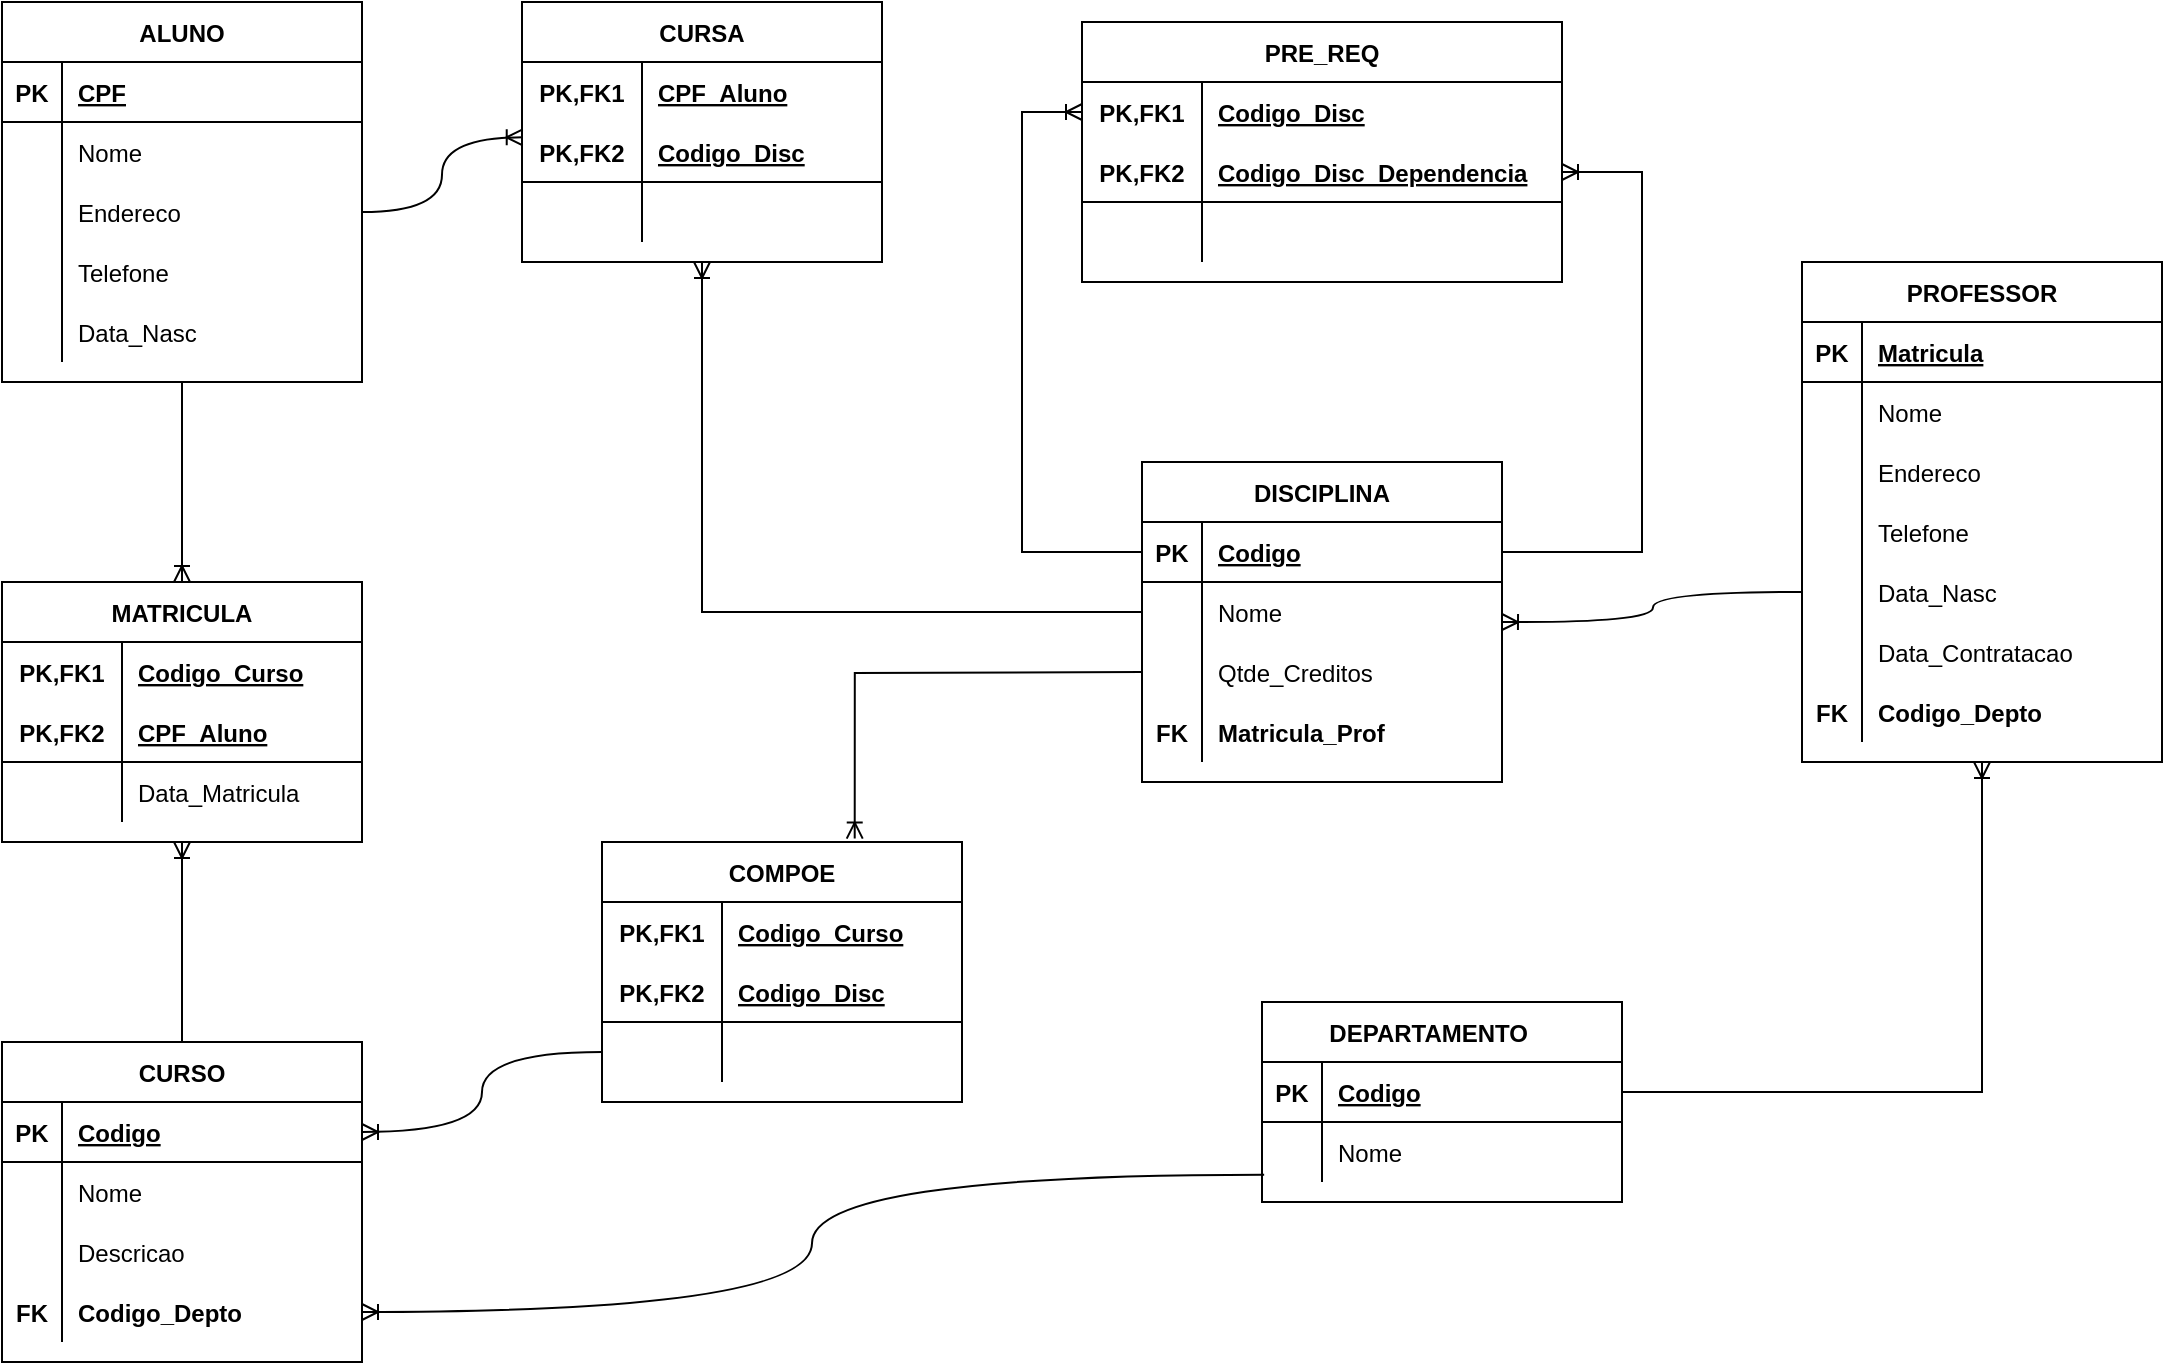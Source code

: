 <mxfile version="17.2.4" type="device"><diagram id="4WRqzfel92-BJv6GODna" name="Page-1"><mxGraphModel dx="1379" dy="685" grid="1" gridSize="10" guides="1" tooltips="1" connect="1" arrows="1" fold="1" page="1" pageScale="1" pageWidth="827" pageHeight="1169" math="0" shadow="0"><root><mxCell id="0"/><mxCell id="1" parent="0"/><mxCell id="--RbnIK6jkXJcHh8314y-1" value="ALUNO" style="shape=table;startSize=30;container=1;collapsible=1;childLayout=tableLayout;fixedRows=1;rowLines=0;fontStyle=1;align=center;resizeLast=1;" parent="1" vertex="1"><mxGeometry x="50" y="130" width="180" height="190" as="geometry"/></mxCell><mxCell id="--RbnIK6jkXJcHh8314y-2" value="" style="shape=tableRow;horizontal=0;startSize=0;swimlaneHead=0;swimlaneBody=0;fillColor=none;collapsible=0;dropTarget=0;points=[[0,0.5],[1,0.5]];portConstraint=eastwest;top=0;left=0;right=0;bottom=1;" parent="--RbnIK6jkXJcHh8314y-1" vertex="1"><mxGeometry y="30" width="180" height="30" as="geometry"/></mxCell><mxCell id="--RbnIK6jkXJcHh8314y-3" value="PK" style="shape=partialRectangle;connectable=0;fillColor=none;top=0;left=0;bottom=0;right=0;fontStyle=1;overflow=hidden;" parent="--RbnIK6jkXJcHh8314y-2" vertex="1"><mxGeometry width="30" height="30" as="geometry"><mxRectangle width="30" height="30" as="alternateBounds"/></mxGeometry></mxCell><mxCell id="--RbnIK6jkXJcHh8314y-4" value="CPF" style="shape=partialRectangle;connectable=0;fillColor=none;top=0;left=0;bottom=0;right=0;align=left;spacingLeft=6;fontStyle=5;overflow=hidden;" parent="--RbnIK6jkXJcHh8314y-2" vertex="1"><mxGeometry x="30" width="150" height="30" as="geometry"><mxRectangle width="150" height="30" as="alternateBounds"/></mxGeometry></mxCell><mxCell id="--RbnIK6jkXJcHh8314y-5" value="" style="shape=tableRow;horizontal=0;startSize=0;swimlaneHead=0;swimlaneBody=0;fillColor=none;collapsible=0;dropTarget=0;points=[[0,0.5],[1,0.5]];portConstraint=eastwest;top=0;left=0;right=0;bottom=0;" parent="--RbnIK6jkXJcHh8314y-1" vertex="1"><mxGeometry y="60" width="180" height="30" as="geometry"/></mxCell><mxCell id="--RbnIK6jkXJcHh8314y-6" value="" style="shape=partialRectangle;connectable=0;fillColor=none;top=0;left=0;bottom=0;right=0;editable=1;overflow=hidden;" parent="--RbnIK6jkXJcHh8314y-5" vertex="1"><mxGeometry width="30" height="30" as="geometry"><mxRectangle width="30" height="30" as="alternateBounds"/></mxGeometry></mxCell><mxCell id="--RbnIK6jkXJcHh8314y-7" value="Nome" style="shape=partialRectangle;connectable=0;fillColor=none;top=0;left=0;bottom=0;right=0;align=left;spacingLeft=6;overflow=hidden;" parent="--RbnIK6jkXJcHh8314y-5" vertex="1"><mxGeometry x="30" width="150" height="30" as="geometry"><mxRectangle width="150" height="30" as="alternateBounds"/></mxGeometry></mxCell><mxCell id="--RbnIK6jkXJcHh8314y-8" value="" style="shape=tableRow;horizontal=0;startSize=0;swimlaneHead=0;swimlaneBody=0;fillColor=none;collapsible=0;dropTarget=0;points=[[0,0.5],[1,0.5]];portConstraint=eastwest;top=0;left=0;right=0;bottom=0;" parent="--RbnIK6jkXJcHh8314y-1" vertex="1"><mxGeometry y="90" width="180" height="30" as="geometry"/></mxCell><mxCell id="--RbnIK6jkXJcHh8314y-9" value="" style="shape=partialRectangle;connectable=0;fillColor=none;top=0;left=0;bottom=0;right=0;editable=1;overflow=hidden;" parent="--RbnIK6jkXJcHh8314y-8" vertex="1"><mxGeometry width="30" height="30" as="geometry"><mxRectangle width="30" height="30" as="alternateBounds"/></mxGeometry></mxCell><mxCell id="--RbnIK6jkXJcHh8314y-10" value="Endereco" style="shape=partialRectangle;connectable=0;fillColor=none;top=0;left=0;bottom=0;right=0;align=left;spacingLeft=6;overflow=hidden;" parent="--RbnIK6jkXJcHh8314y-8" vertex="1"><mxGeometry x="30" width="150" height="30" as="geometry"><mxRectangle width="150" height="30" as="alternateBounds"/></mxGeometry></mxCell><mxCell id="--RbnIK6jkXJcHh8314y-11" value="" style="shape=tableRow;horizontal=0;startSize=0;swimlaneHead=0;swimlaneBody=0;fillColor=none;collapsible=0;dropTarget=0;points=[[0,0.5],[1,0.5]];portConstraint=eastwest;top=0;left=0;right=0;bottom=0;" parent="--RbnIK6jkXJcHh8314y-1" vertex="1"><mxGeometry y="120" width="180" height="30" as="geometry"/></mxCell><mxCell id="--RbnIK6jkXJcHh8314y-12" value="" style="shape=partialRectangle;connectable=0;fillColor=none;top=0;left=0;bottom=0;right=0;editable=1;overflow=hidden;" parent="--RbnIK6jkXJcHh8314y-11" vertex="1"><mxGeometry width="30" height="30" as="geometry"><mxRectangle width="30" height="30" as="alternateBounds"/></mxGeometry></mxCell><mxCell id="--RbnIK6jkXJcHh8314y-13" value="Telefone" style="shape=partialRectangle;connectable=0;fillColor=none;top=0;left=0;bottom=0;right=0;align=left;spacingLeft=6;overflow=hidden;" parent="--RbnIK6jkXJcHh8314y-11" vertex="1"><mxGeometry x="30" width="150" height="30" as="geometry"><mxRectangle width="150" height="30" as="alternateBounds"/></mxGeometry></mxCell><mxCell id="--RbnIK6jkXJcHh8314y-14" value="" style="shape=tableRow;horizontal=0;startSize=0;swimlaneHead=0;swimlaneBody=0;fillColor=none;collapsible=0;dropTarget=0;points=[[0,0.5],[1,0.5]];portConstraint=eastwest;top=0;left=0;right=0;bottom=0;" parent="--RbnIK6jkXJcHh8314y-1" vertex="1"><mxGeometry y="150" width="180" height="30" as="geometry"/></mxCell><mxCell id="--RbnIK6jkXJcHh8314y-15" value="" style="shape=partialRectangle;connectable=0;fillColor=none;top=0;left=0;bottom=0;right=0;editable=1;overflow=hidden;" parent="--RbnIK6jkXJcHh8314y-14" vertex="1"><mxGeometry width="30" height="30" as="geometry"><mxRectangle width="30" height="30" as="alternateBounds"/></mxGeometry></mxCell><mxCell id="--RbnIK6jkXJcHh8314y-16" value="Data_Nasc" style="shape=partialRectangle;connectable=0;fillColor=none;top=0;left=0;bottom=0;right=0;align=left;spacingLeft=6;overflow=hidden;" parent="--RbnIK6jkXJcHh8314y-14" vertex="1"><mxGeometry x="30" width="150" height="30" as="geometry"><mxRectangle width="150" height="30" as="alternateBounds"/></mxGeometry></mxCell><mxCell id="--RbnIK6jkXJcHh8314y-17" value="CURSO" style="shape=table;startSize=30;container=1;collapsible=1;childLayout=tableLayout;fixedRows=1;rowLines=0;fontStyle=1;align=center;resizeLast=1;" parent="1" vertex="1"><mxGeometry x="50" y="650" width="180" height="160" as="geometry"/></mxCell><mxCell id="--RbnIK6jkXJcHh8314y-18" value="" style="shape=tableRow;horizontal=0;startSize=0;swimlaneHead=0;swimlaneBody=0;fillColor=none;collapsible=0;dropTarget=0;points=[[0,0.5],[1,0.5]];portConstraint=eastwest;top=0;left=0;right=0;bottom=1;" parent="--RbnIK6jkXJcHh8314y-17" vertex="1"><mxGeometry y="30" width="180" height="30" as="geometry"/></mxCell><mxCell id="--RbnIK6jkXJcHh8314y-19" value="PK" style="shape=partialRectangle;connectable=0;fillColor=none;top=0;left=0;bottom=0;right=0;fontStyle=1;overflow=hidden;" parent="--RbnIK6jkXJcHh8314y-18" vertex="1"><mxGeometry width="30" height="30" as="geometry"><mxRectangle width="30" height="30" as="alternateBounds"/></mxGeometry></mxCell><mxCell id="--RbnIK6jkXJcHh8314y-20" value="Codigo" style="shape=partialRectangle;connectable=0;fillColor=none;top=0;left=0;bottom=0;right=0;align=left;spacingLeft=6;fontStyle=5;overflow=hidden;" parent="--RbnIK6jkXJcHh8314y-18" vertex="1"><mxGeometry x="30" width="150" height="30" as="geometry"><mxRectangle width="150" height="30" as="alternateBounds"/></mxGeometry></mxCell><mxCell id="--RbnIK6jkXJcHh8314y-21" value="" style="shape=tableRow;horizontal=0;startSize=0;swimlaneHead=0;swimlaneBody=0;fillColor=none;collapsible=0;dropTarget=0;points=[[0,0.5],[1,0.5]];portConstraint=eastwest;top=0;left=0;right=0;bottom=0;" parent="--RbnIK6jkXJcHh8314y-17" vertex="1"><mxGeometry y="60" width="180" height="30" as="geometry"/></mxCell><mxCell id="--RbnIK6jkXJcHh8314y-22" value="" style="shape=partialRectangle;connectable=0;fillColor=none;top=0;left=0;bottom=0;right=0;editable=1;overflow=hidden;" parent="--RbnIK6jkXJcHh8314y-21" vertex="1"><mxGeometry width="30" height="30" as="geometry"><mxRectangle width="30" height="30" as="alternateBounds"/></mxGeometry></mxCell><mxCell id="--RbnIK6jkXJcHh8314y-23" value="Nome" style="shape=partialRectangle;connectable=0;fillColor=none;top=0;left=0;bottom=0;right=0;align=left;spacingLeft=6;overflow=hidden;" parent="--RbnIK6jkXJcHh8314y-21" vertex="1"><mxGeometry x="30" width="150" height="30" as="geometry"><mxRectangle width="150" height="30" as="alternateBounds"/></mxGeometry></mxCell><mxCell id="--RbnIK6jkXJcHh8314y-24" value="" style="shape=tableRow;horizontal=0;startSize=0;swimlaneHead=0;swimlaneBody=0;fillColor=none;collapsible=0;dropTarget=0;points=[[0,0.5],[1,0.5]];portConstraint=eastwest;top=0;left=0;right=0;bottom=0;" parent="--RbnIK6jkXJcHh8314y-17" vertex="1"><mxGeometry y="90" width="180" height="30" as="geometry"/></mxCell><mxCell id="--RbnIK6jkXJcHh8314y-25" value="" style="shape=partialRectangle;connectable=0;fillColor=none;top=0;left=0;bottom=0;right=0;editable=1;overflow=hidden;" parent="--RbnIK6jkXJcHh8314y-24" vertex="1"><mxGeometry width="30" height="30" as="geometry"><mxRectangle width="30" height="30" as="alternateBounds"/></mxGeometry></mxCell><mxCell id="--RbnIK6jkXJcHh8314y-26" value="Descricao" style="shape=partialRectangle;connectable=0;fillColor=none;top=0;left=0;bottom=0;right=0;align=left;spacingLeft=6;overflow=hidden;" parent="--RbnIK6jkXJcHh8314y-24" vertex="1"><mxGeometry x="30" width="150" height="30" as="geometry"><mxRectangle width="150" height="30" as="alternateBounds"/></mxGeometry></mxCell><mxCell id="--RbnIK6jkXJcHh8314y-27" value="" style="shape=tableRow;horizontal=0;startSize=0;swimlaneHead=0;swimlaneBody=0;fillColor=none;collapsible=0;dropTarget=0;points=[[0,0.5],[1,0.5]];portConstraint=eastwest;top=0;left=0;right=0;bottom=0;fontStyle=1" parent="--RbnIK6jkXJcHh8314y-17" vertex="1"><mxGeometry y="120" width="180" height="30" as="geometry"/></mxCell><mxCell id="--RbnIK6jkXJcHh8314y-28" value="FK" style="shape=partialRectangle;connectable=0;fillColor=none;top=0;left=0;bottom=0;right=0;editable=1;overflow=hidden;fontStyle=1" parent="--RbnIK6jkXJcHh8314y-27" vertex="1"><mxGeometry width="30" height="30" as="geometry"><mxRectangle width="30" height="30" as="alternateBounds"/></mxGeometry></mxCell><mxCell id="--RbnIK6jkXJcHh8314y-29" value="Codigo_Depto" style="shape=partialRectangle;connectable=0;fillColor=none;top=0;left=0;bottom=0;right=0;align=left;spacingLeft=6;overflow=hidden;fontStyle=1" parent="--RbnIK6jkXJcHh8314y-27" vertex="1"><mxGeometry x="30" width="150" height="30" as="geometry"><mxRectangle width="150" height="30" as="alternateBounds"/></mxGeometry></mxCell><mxCell id="--RbnIK6jkXJcHh8314y-33" value="MATRICULA" style="shape=table;startSize=30;container=1;collapsible=1;childLayout=tableLayout;fixedRows=1;rowLines=0;fontStyle=1;align=center;resizeLast=1;" parent="1" vertex="1"><mxGeometry x="50" y="420" width="180" height="130" as="geometry"/></mxCell><mxCell id="--RbnIK6jkXJcHh8314y-34" value="" style="shape=tableRow;horizontal=0;startSize=0;swimlaneHead=0;swimlaneBody=0;fillColor=none;collapsible=0;dropTarget=0;points=[[0,0.5],[1,0.5]];portConstraint=eastwest;top=0;left=0;right=0;bottom=0;" parent="--RbnIK6jkXJcHh8314y-33" vertex="1"><mxGeometry y="30" width="180" height="30" as="geometry"/></mxCell><mxCell id="--RbnIK6jkXJcHh8314y-35" value="PK,FK1" style="shape=partialRectangle;connectable=0;fillColor=none;top=0;left=0;bottom=0;right=0;fontStyle=1;overflow=hidden;" parent="--RbnIK6jkXJcHh8314y-34" vertex="1"><mxGeometry width="60" height="30" as="geometry"><mxRectangle width="60" height="30" as="alternateBounds"/></mxGeometry></mxCell><mxCell id="--RbnIK6jkXJcHh8314y-36" value="Codigo_Curso" style="shape=partialRectangle;connectable=0;fillColor=none;top=0;left=0;bottom=0;right=0;align=left;spacingLeft=6;fontStyle=5;overflow=hidden;" parent="--RbnIK6jkXJcHh8314y-34" vertex="1"><mxGeometry x="60" width="120" height="30" as="geometry"><mxRectangle width="120" height="30" as="alternateBounds"/></mxGeometry></mxCell><mxCell id="--RbnIK6jkXJcHh8314y-37" value="" style="shape=tableRow;horizontal=0;startSize=0;swimlaneHead=0;swimlaneBody=0;fillColor=none;collapsible=0;dropTarget=0;points=[[0,0.5],[1,0.5]];portConstraint=eastwest;top=0;left=0;right=0;bottom=1;" parent="--RbnIK6jkXJcHh8314y-33" vertex="1"><mxGeometry y="60" width="180" height="30" as="geometry"/></mxCell><mxCell id="--RbnIK6jkXJcHh8314y-38" value="PK,FK2" style="shape=partialRectangle;connectable=0;fillColor=none;top=0;left=0;bottom=0;right=0;fontStyle=1;overflow=hidden;" parent="--RbnIK6jkXJcHh8314y-37" vertex="1"><mxGeometry width="60" height="30" as="geometry"><mxRectangle width="60" height="30" as="alternateBounds"/></mxGeometry></mxCell><mxCell id="--RbnIK6jkXJcHh8314y-39" value="CPF_Aluno" style="shape=partialRectangle;connectable=0;fillColor=none;top=0;left=0;bottom=0;right=0;align=left;spacingLeft=6;fontStyle=5;overflow=hidden;" parent="--RbnIK6jkXJcHh8314y-37" vertex="1"><mxGeometry x="60" width="120" height="30" as="geometry"><mxRectangle width="120" height="30" as="alternateBounds"/></mxGeometry></mxCell><mxCell id="--RbnIK6jkXJcHh8314y-40" value="" style="shape=tableRow;horizontal=0;startSize=0;swimlaneHead=0;swimlaneBody=0;fillColor=none;collapsible=0;dropTarget=0;points=[[0,0.5],[1,0.5]];portConstraint=eastwest;top=0;left=0;right=0;bottom=0;" parent="--RbnIK6jkXJcHh8314y-33" vertex="1"><mxGeometry y="90" width="180" height="30" as="geometry"/></mxCell><mxCell id="--RbnIK6jkXJcHh8314y-41" value="" style="shape=partialRectangle;connectable=0;fillColor=none;top=0;left=0;bottom=0;right=0;editable=1;overflow=hidden;" parent="--RbnIK6jkXJcHh8314y-40" vertex="1"><mxGeometry width="60" height="30" as="geometry"><mxRectangle width="60" height="30" as="alternateBounds"/></mxGeometry></mxCell><mxCell id="--RbnIK6jkXJcHh8314y-42" value="Data_Matricula" style="shape=partialRectangle;connectable=0;fillColor=none;top=0;left=0;bottom=0;right=0;align=left;spacingLeft=6;overflow=hidden;" parent="--RbnIK6jkXJcHh8314y-40" vertex="1"><mxGeometry x="60" width="120" height="30" as="geometry"><mxRectangle width="120" height="30" as="alternateBounds"/></mxGeometry></mxCell><mxCell id="--RbnIK6jkXJcHh8314y-46" value="DISCIPLINA" style="shape=table;startSize=30;container=1;collapsible=1;childLayout=tableLayout;fixedRows=1;rowLines=0;fontStyle=1;align=center;resizeLast=1;" parent="1" vertex="1"><mxGeometry x="620" y="360" width="180" height="160" as="geometry"/></mxCell><mxCell id="--RbnIK6jkXJcHh8314y-47" value="" style="shape=tableRow;horizontal=0;startSize=0;swimlaneHead=0;swimlaneBody=0;fillColor=none;collapsible=0;dropTarget=0;points=[[0,0.5],[1,0.5]];portConstraint=eastwest;top=0;left=0;right=0;bottom=1;" parent="--RbnIK6jkXJcHh8314y-46" vertex="1"><mxGeometry y="30" width="180" height="30" as="geometry"/></mxCell><mxCell id="--RbnIK6jkXJcHh8314y-48" value="PK" style="shape=partialRectangle;connectable=0;fillColor=none;top=0;left=0;bottom=0;right=0;fontStyle=1;overflow=hidden;" parent="--RbnIK6jkXJcHh8314y-47" vertex="1"><mxGeometry width="30" height="30" as="geometry"><mxRectangle width="30" height="30" as="alternateBounds"/></mxGeometry></mxCell><mxCell id="--RbnIK6jkXJcHh8314y-49" value="Codigo" style="shape=partialRectangle;connectable=0;fillColor=none;top=0;left=0;bottom=0;right=0;align=left;spacingLeft=6;fontStyle=5;overflow=hidden;" parent="--RbnIK6jkXJcHh8314y-47" vertex="1"><mxGeometry x="30" width="150" height="30" as="geometry"><mxRectangle width="150" height="30" as="alternateBounds"/></mxGeometry></mxCell><mxCell id="--RbnIK6jkXJcHh8314y-50" value="" style="shape=tableRow;horizontal=0;startSize=0;swimlaneHead=0;swimlaneBody=0;fillColor=none;collapsible=0;dropTarget=0;points=[[0,0.5],[1,0.5]];portConstraint=eastwest;top=0;left=0;right=0;bottom=0;" parent="--RbnIK6jkXJcHh8314y-46" vertex="1"><mxGeometry y="60" width="180" height="30" as="geometry"/></mxCell><mxCell id="--RbnIK6jkXJcHh8314y-51" value="" style="shape=partialRectangle;connectable=0;fillColor=none;top=0;left=0;bottom=0;right=0;editable=1;overflow=hidden;" parent="--RbnIK6jkXJcHh8314y-50" vertex="1"><mxGeometry width="30" height="30" as="geometry"><mxRectangle width="30" height="30" as="alternateBounds"/></mxGeometry></mxCell><mxCell id="--RbnIK6jkXJcHh8314y-52" value="Nome" style="shape=partialRectangle;connectable=0;fillColor=none;top=0;left=0;bottom=0;right=0;align=left;spacingLeft=6;overflow=hidden;" parent="--RbnIK6jkXJcHh8314y-50" vertex="1"><mxGeometry x="30" width="150" height="30" as="geometry"><mxRectangle width="150" height="30" as="alternateBounds"/></mxGeometry></mxCell><mxCell id="8b54ZPBpRwZORCP12ZmK-4" value="" style="shape=tableRow;horizontal=0;startSize=0;swimlaneHead=0;swimlaneBody=0;fillColor=none;collapsible=0;dropTarget=0;points=[[0,0.5],[1,0.5]];portConstraint=eastwest;top=0;left=0;right=0;bottom=0;" vertex="1" parent="--RbnIK6jkXJcHh8314y-46"><mxGeometry y="90" width="180" height="30" as="geometry"/></mxCell><mxCell id="8b54ZPBpRwZORCP12ZmK-5" value="" style="shape=partialRectangle;connectable=0;fillColor=none;top=0;left=0;bottom=0;right=0;editable=1;overflow=hidden;" vertex="1" parent="8b54ZPBpRwZORCP12ZmK-4"><mxGeometry width="30" height="30" as="geometry"><mxRectangle width="30" height="30" as="alternateBounds"/></mxGeometry></mxCell><mxCell id="8b54ZPBpRwZORCP12ZmK-6" value="Qtde_Creditos" style="shape=partialRectangle;connectable=0;fillColor=none;top=0;left=0;bottom=0;right=0;align=left;spacingLeft=6;overflow=hidden;" vertex="1" parent="8b54ZPBpRwZORCP12ZmK-4"><mxGeometry x="30" width="150" height="30" as="geometry"><mxRectangle width="150" height="30" as="alternateBounds"/></mxGeometry></mxCell><mxCell id="8b54ZPBpRwZORCP12ZmK-7" value="" style="shape=tableRow;horizontal=0;startSize=0;swimlaneHead=0;swimlaneBody=0;fillColor=none;collapsible=0;dropTarget=0;points=[[0,0.5],[1,0.5]];portConstraint=eastwest;top=0;left=0;right=0;bottom=0;" vertex="1" parent="--RbnIK6jkXJcHh8314y-46"><mxGeometry y="120" width="180" height="30" as="geometry"/></mxCell><mxCell id="8b54ZPBpRwZORCP12ZmK-8" value="FK" style="shape=partialRectangle;connectable=0;fillColor=none;top=0;left=0;bottom=0;right=0;editable=1;overflow=hidden;fontStyle=1" vertex="1" parent="8b54ZPBpRwZORCP12ZmK-7"><mxGeometry width="30" height="30" as="geometry"><mxRectangle width="30" height="30" as="alternateBounds"/></mxGeometry></mxCell><mxCell id="8b54ZPBpRwZORCP12ZmK-9" value="Matricula_Prof" style="shape=partialRectangle;connectable=0;fillColor=none;top=0;left=0;bottom=0;right=0;align=left;spacingLeft=6;overflow=hidden;fontStyle=1" vertex="1" parent="8b54ZPBpRwZORCP12ZmK-7"><mxGeometry x="30" width="150" height="30" as="geometry"><mxRectangle width="150" height="30" as="alternateBounds"/></mxGeometry></mxCell><mxCell id="--RbnIK6jkXJcHh8314y-59" value="CURSA" style="shape=table;startSize=30;container=1;collapsible=1;childLayout=tableLayout;fixedRows=1;rowLines=0;fontStyle=1;align=center;resizeLast=1;" parent="1" vertex="1"><mxGeometry x="310" y="130" width="180" height="130" as="geometry"/></mxCell><mxCell id="--RbnIK6jkXJcHh8314y-60" value="" style="shape=tableRow;horizontal=0;startSize=0;swimlaneHead=0;swimlaneBody=0;fillColor=none;collapsible=0;dropTarget=0;points=[[0,0.5],[1,0.5]];portConstraint=eastwest;top=0;left=0;right=0;bottom=0;" parent="--RbnIK6jkXJcHh8314y-59" vertex="1"><mxGeometry y="30" width="180" height="30" as="geometry"/></mxCell><mxCell id="--RbnIK6jkXJcHh8314y-61" value="PK,FK1" style="shape=partialRectangle;connectable=0;fillColor=none;top=0;left=0;bottom=0;right=0;fontStyle=1;overflow=hidden;" parent="--RbnIK6jkXJcHh8314y-60" vertex="1"><mxGeometry width="60" height="30" as="geometry"><mxRectangle width="60" height="30" as="alternateBounds"/></mxGeometry></mxCell><mxCell id="--RbnIK6jkXJcHh8314y-62" value="CPF_Aluno" style="shape=partialRectangle;connectable=0;fillColor=none;top=0;left=0;bottom=0;right=0;align=left;spacingLeft=6;fontStyle=5;overflow=hidden;" parent="--RbnIK6jkXJcHh8314y-60" vertex="1"><mxGeometry x="60" width="120" height="30" as="geometry"><mxRectangle width="120" height="30" as="alternateBounds"/></mxGeometry></mxCell><mxCell id="--RbnIK6jkXJcHh8314y-63" value="" style="shape=tableRow;horizontal=0;startSize=0;swimlaneHead=0;swimlaneBody=0;fillColor=none;collapsible=0;dropTarget=0;points=[[0,0.5],[1,0.5]];portConstraint=eastwest;top=0;left=0;right=0;bottom=1;" parent="--RbnIK6jkXJcHh8314y-59" vertex="1"><mxGeometry y="60" width="180" height="30" as="geometry"/></mxCell><mxCell id="--RbnIK6jkXJcHh8314y-64" value="PK,FK2" style="shape=partialRectangle;connectable=0;fillColor=none;top=0;left=0;bottom=0;right=0;fontStyle=1;overflow=hidden;" parent="--RbnIK6jkXJcHh8314y-63" vertex="1"><mxGeometry width="60" height="30" as="geometry"><mxRectangle width="60" height="30" as="alternateBounds"/></mxGeometry></mxCell><mxCell id="--RbnIK6jkXJcHh8314y-65" value="Codigo_Disc" style="shape=partialRectangle;connectable=0;fillColor=none;top=0;left=0;bottom=0;right=0;align=left;spacingLeft=6;fontStyle=5;overflow=hidden;" parent="--RbnIK6jkXJcHh8314y-63" vertex="1"><mxGeometry x="60" width="120" height="30" as="geometry"><mxRectangle width="120" height="30" as="alternateBounds"/></mxGeometry></mxCell><mxCell id="--RbnIK6jkXJcHh8314y-66" value="" style="shape=tableRow;horizontal=0;startSize=0;swimlaneHead=0;swimlaneBody=0;fillColor=none;collapsible=0;dropTarget=0;points=[[0,0.5],[1,0.5]];portConstraint=eastwest;top=0;left=0;right=0;bottom=0;" parent="--RbnIK6jkXJcHh8314y-59" vertex="1"><mxGeometry y="90" width="180" height="30" as="geometry"/></mxCell><mxCell id="--RbnIK6jkXJcHh8314y-67" value="" style="shape=partialRectangle;connectable=0;fillColor=none;top=0;left=0;bottom=0;right=0;editable=1;overflow=hidden;" parent="--RbnIK6jkXJcHh8314y-66" vertex="1"><mxGeometry width="60" height="30" as="geometry"><mxRectangle width="60" height="30" as="alternateBounds"/></mxGeometry></mxCell><mxCell id="--RbnIK6jkXJcHh8314y-68" value="" style="shape=partialRectangle;connectable=0;fillColor=none;top=0;left=0;bottom=0;right=0;align=left;spacingLeft=6;overflow=hidden;" parent="--RbnIK6jkXJcHh8314y-66" vertex="1"><mxGeometry x="60" width="120" height="30" as="geometry"><mxRectangle width="120" height="30" as="alternateBounds"/></mxGeometry></mxCell><mxCell id="--RbnIK6jkXJcHh8314y-69" value="COMPOE" style="shape=table;startSize=30;container=1;collapsible=1;childLayout=tableLayout;fixedRows=1;rowLines=0;fontStyle=1;align=center;resizeLast=1;" parent="1" vertex="1"><mxGeometry x="350" y="550" width="180" height="130" as="geometry"/></mxCell><mxCell id="--RbnIK6jkXJcHh8314y-70" value="" style="shape=tableRow;horizontal=0;startSize=0;swimlaneHead=0;swimlaneBody=0;fillColor=none;collapsible=0;dropTarget=0;points=[[0,0.5],[1,0.5]];portConstraint=eastwest;top=0;left=0;right=0;bottom=0;" parent="--RbnIK6jkXJcHh8314y-69" vertex="1"><mxGeometry y="30" width="180" height="30" as="geometry"/></mxCell><mxCell id="--RbnIK6jkXJcHh8314y-71" value="PK,FK1" style="shape=partialRectangle;connectable=0;fillColor=none;top=0;left=0;bottom=0;right=0;fontStyle=1;overflow=hidden;" parent="--RbnIK6jkXJcHh8314y-70" vertex="1"><mxGeometry width="60" height="30" as="geometry"><mxRectangle width="60" height="30" as="alternateBounds"/></mxGeometry></mxCell><mxCell id="--RbnIK6jkXJcHh8314y-72" value="Codigo_Curso" style="shape=partialRectangle;connectable=0;fillColor=none;top=0;left=0;bottom=0;right=0;align=left;spacingLeft=6;fontStyle=5;overflow=hidden;" parent="--RbnIK6jkXJcHh8314y-70" vertex="1"><mxGeometry x="60" width="120" height="30" as="geometry"><mxRectangle width="120" height="30" as="alternateBounds"/></mxGeometry></mxCell><mxCell id="--RbnIK6jkXJcHh8314y-73" value="" style="shape=tableRow;horizontal=0;startSize=0;swimlaneHead=0;swimlaneBody=0;fillColor=none;collapsible=0;dropTarget=0;points=[[0,0.5],[1,0.5]];portConstraint=eastwest;top=0;left=0;right=0;bottom=1;" parent="--RbnIK6jkXJcHh8314y-69" vertex="1"><mxGeometry y="60" width="180" height="30" as="geometry"/></mxCell><mxCell id="--RbnIK6jkXJcHh8314y-74" value="PK,FK2" style="shape=partialRectangle;connectable=0;fillColor=none;top=0;left=0;bottom=0;right=0;fontStyle=1;overflow=hidden;" parent="--RbnIK6jkXJcHh8314y-73" vertex="1"><mxGeometry width="60" height="30" as="geometry"><mxRectangle width="60" height="30" as="alternateBounds"/></mxGeometry></mxCell><mxCell id="--RbnIK6jkXJcHh8314y-75" value="Codigo_Disc" style="shape=partialRectangle;connectable=0;fillColor=none;top=0;left=0;bottom=0;right=0;align=left;spacingLeft=6;fontStyle=5;overflow=hidden;" parent="--RbnIK6jkXJcHh8314y-73" vertex="1"><mxGeometry x="60" width="120" height="30" as="geometry"><mxRectangle width="120" height="30" as="alternateBounds"/></mxGeometry></mxCell><mxCell id="--RbnIK6jkXJcHh8314y-76" value="" style="shape=tableRow;horizontal=0;startSize=0;swimlaneHead=0;swimlaneBody=0;fillColor=none;collapsible=0;dropTarget=0;points=[[0,0.5],[1,0.5]];portConstraint=eastwest;top=0;left=0;right=0;bottom=0;" parent="--RbnIK6jkXJcHh8314y-69" vertex="1"><mxGeometry y="90" width="180" height="30" as="geometry"/></mxCell><mxCell id="--RbnIK6jkXJcHh8314y-77" value="" style="shape=partialRectangle;connectable=0;fillColor=none;top=0;left=0;bottom=0;right=0;editable=1;overflow=hidden;" parent="--RbnIK6jkXJcHh8314y-76" vertex="1"><mxGeometry width="60" height="30" as="geometry"><mxRectangle width="60" height="30" as="alternateBounds"/></mxGeometry></mxCell><mxCell id="--RbnIK6jkXJcHh8314y-78" value="" style="shape=partialRectangle;connectable=0;fillColor=none;top=0;left=0;bottom=0;right=0;align=left;spacingLeft=6;overflow=hidden;" parent="--RbnIK6jkXJcHh8314y-76" vertex="1"><mxGeometry x="60" width="120" height="30" as="geometry"><mxRectangle width="120" height="30" as="alternateBounds"/></mxGeometry></mxCell><mxCell id="--RbnIK6jkXJcHh8314y-79" value="PROFESSOR" style="shape=table;startSize=30;container=1;collapsible=1;childLayout=tableLayout;fixedRows=1;rowLines=0;fontStyle=1;align=center;resizeLast=1;" parent="1" vertex="1"><mxGeometry x="950" y="260" width="180" height="250" as="geometry"/></mxCell><mxCell id="--RbnIK6jkXJcHh8314y-80" value="" style="shape=tableRow;horizontal=0;startSize=0;swimlaneHead=0;swimlaneBody=0;fillColor=none;collapsible=0;dropTarget=0;points=[[0,0.5],[1,0.5]];portConstraint=eastwest;top=0;left=0;right=0;bottom=1;" parent="--RbnIK6jkXJcHh8314y-79" vertex="1"><mxGeometry y="30" width="180" height="30" as="geometry"/></mxCell><mxCell id="--RbnIK6jkXJcHh8314y-81" value="PK" style="shape=partialRectangle;connectable=0;fillColor=none;top=0;left=0;bottom=0;right=0;fontStyle=1;overflow=hidden;" parent="--RbnIK6jkXJcHh8314y-80" vertex="1"><mxGeometry width="30" height="30" as="geometry"><mxRectangle width="30" height="30" as="alternateBounds"/></mxGeometry></mxCell><mxCell id="--RbnIK6jkXJcHh8314y-82" value="Matricula" style="shape=partialRectangle;connectable=0;fillColor=none;top=0;left=0;bottom=0;right=0;align=left;spacingLeft=6;fontStyle=5;overflow=hidden;" parent="--RbnIK6jkXJcHh8314y-80" vertex="1"><mxGeometry x="30" width="150" height="30" as="geometry"><mxRectangle width="150" height="30" as="alternateBounds"/></mxGeometry></mxCell><mxCell id="--RbnIK6jkXJcHh8314y-83" value="" style="shape=tableRow;horizontal=0;startSize=0;swimlaneHead=0;swimlaneBody=0;fillColor=none;collapsible=0;dropTarget=0;points=[[0,0.5],[1,0.5]];portConstraint=eastwest;top=0;left=0;right=0;bottom=0;" parent="--RbnIK6jkXJcHh8314y-79" vertex="1"><mxGeometry y="60" width="180" height="30" as="geometry"/></mxCell><mxCell id="--RbnIK6jkXJcHh8314y-84" value="" style="shape=partialRectangle;connectable=0;fillColor=none;top=0;left=0;bottom=0;right=0;editable=1;overflow=hidden;" parent="--RbnIK6jkXJcHh8314y-83" vertex="1"><mxGeometry width="30" height="30" as="geometry"><mxRectangle width="30" height="30" as="alternateBounds"/></mxGeometry></mxCell><mxCell id="--RbnIK6jkXJcHh8314y-85" value="Nome" style="shape=partialRectangle;connectable=0;fillColor=none;top=0;left=0;bottom=0;right=0;align=left;spacingLeft=6;overflow=hidden;" parent="--RbnIK6jkXJcHh8314y-83" vertex="1"><mxGeometry x="30" width="150" height="30" as="geometry"><mxRectangle width="150" height="30" as="alternateBounds"/></mxGeometry></mxCell><mxCell id="--RbnIK6jkXJcHh8314y-86" value="" style="shape=tableRow;horizontal=0;startSize=0;swimlaneHead=0;swimlaneBody=0;fillColor=none;collapsible=0;dropTarget=0;points=[[0,0.5],[1,0.5]];portConstraint=eastwest;top=0;left=0;right=0;bottom=0;" parent="--RbnIK6jkXJcHh8314y-79" vertex="1"><mxGeometry y="90" width="180" height="30" as="geometry"/></mxCell><mxCell id="--RbnIK6jkXJcHh8314y-87" value="" style="shape=partialRectangle;connectable=0;fillColor=none;top=0;left=0;bottom=0;right=0;editable=1;overflow=hidden;" parent="--RbnIK6jkXJcHh8314y-86" vertex="1"><mxGeometry width="30" height="30" as="geometry"><mxRectangle width="30" height="30" as="alternateBounds"/></mxGeometry></mxCell><mxCell id="--RbnIK6jkXJcHh8314y-88" value="Endereco" style="shape=partialRectangle;connectable=0;fillColor=none;top=0;left=0;bottom=0;right=0;align=left;spacingLeft=6;overflow=hidden;" parent="--RbnIK6jkXJcHh8314y-86" vertex="1"><mxGeometry x="30" width="150" height="30" as="geometry"><mxRectangle width="150" height="30" as="alternateBounds"/></mxGeometry></mxCell><mxCell id="--RbnIK6jkXJcHh8314y-89" value="" style="shape=tableRow;horizontal=0;startSize=0;swimlaneHead=0;swimlaneBody=0;fillColor=none;collapsible=0;dropTarget=0;points=[[0,0.5],[1,0.5]];portConstraint=eastwest;top=0;left=0;right=0;bottom=0;" parent="--RbnIK6jkXJcHh8314y-79" vertex="1"><mxGeometry y="120" width="180" height="30" as="geometry"/></mxCell><mxCell id="--RbnIK6jkXJcHh8314y-90" value="" style="shape=partialRectangle;connectable=0;fillColor=none;top=0;left=0;bottom=0;right=0;editable=1;overflow=hidden;" parent="--RbnIK6jkXJcHh8314y-89" vertex="1"><mxGeometry width="30" height="30" as="geometry"><mxRectangle width="30" height="30" as="alternateBounds"/></mxGeometry></mxCell><mxCell id="--RbnIK6jkXJcHh8314y-91" value="Telefone" style="shape=partialRectangle;connectable=0;fillColor=none;top=0;left=0;bottom=0;right=0;align=left;spacingLeft=6;overflow=hidden;" parent="--RbnIK6jkXJcHh8314y-89" vertex="1"><mxGeometry x="30" width="150" height="30" as="geometry"><mxRectangle width="150" height="30" as="alternateBounds"/></mxGeometry></mxCell><mxCell id="--RbnIK6jkXJcHh8314y-92" value="" style="shape=tableRow;horizontal=0;startSize=0;swimlaneHead=0;swimlaneBody=0;fillColor=none;collapsible=0;dropTarget=0;points=[[0,0.5],[1,0.5]];portConstraint=eastwest;top=0;left=0;right=0;bottom=0;" parent="--RbnIK6jkXJcHh8314y-79" vertex="1"><mxGeometry y="150" width="180" height="30" as="geometry"/></mxCell><mxCell id="--RbnIK6jkXJcHh8314y-93" value="" style="shape=partialRectangle;connectable=0;fillColor=none;top=0;left=0;bottom=0;right=0;editable=1;overflow=hidden;" parent="--RbnIK6jkXJcHh8314y-92" vertex="1"><mxGeometry width="30" height="30" as="geometry"><mxRectangle width="30" height="30" as="alternateBounds"/></mxGeometry></mxCell><mxCell id="--RbnIK6jkXJcHh8314y-94" value="Data_Nasc" style="shape=partialRectangle;connectable=0;fillColor=none;top=0;left=0;bottom=0;right=0;align=left;spacingLeft=6;overflow=hidden;" parent="--RbnIK6jkXJcHh8314y-92" vertex="1"><mxGeometry x="30" width="150" height="30" as="geometry"><mxRectangle width="150" height="30" as="alternateBounds"/></mxGeometry></mxCell><mxCell id="--RbnIK6jkXJcHh8314y-98" value="" style="shape=tableRow;horizontal=0;startSize=0;swimlaneHead=0;swimlaneBody=0;fillColor=none;collapsible=0;dropTarget=0;points=[[0,0.5],[1,0.5]];portConstraint=eastwest;top=0;left=0;right=0;bottom=0;" parent="--RbnIK6jkXJcHh8314y-79" vertex="1"><mxGeometry y="180" width="180" height="30" as="geometry"/></mxCell><mxCell id="--RbnIK6jkXJcHh8314y-99" value="" style="shape=partialRectangle;connectable=0;fillColor=none;top=0;left=0;bottom=0;right=0;editable=1;overflow=hidden;" parent="--RbnIK6jkXJcHh8314y-98" vertex="1"><mxGeometry width="30" height="30" as="geometry"><mxRectangle width="30" height="30" as="alternateBounds"/></mxGeometry></mxCell><mxCell id="--RbnIK6jkXJcHh8314y-100" value="Data_Contratacao" style="shape=partialRectangle;connectable=0;fillColor=none;top=0;left=0;bottom=0;right=0;align=left;spacingLeft=6;overflow=hidden;" parent="--RbnIK6jkXJcHh8314y-98" vertex="1"><mxGeometry x="30" width="150" height="30" as="geometry"><mxRectangle width="150" height="30" as="alternateBounds"/></mxGeometry></mxCell><mxCell id="--RbnIK6jkXJcHh8314y-124" value="" style="shape=tableRow;horizontal=0;startSize=0;swimlaneHead=0;swimlaneBody=0;fillColor=none;collapsible=0;dropTarget=0;points=[[0,0.5],[1,0.5]];portConstraint=eastwest;top=0;left=0;right=0;bottom=0;" parent="--RbnIK6jkXJcHh8314y-79" vertex="1"><mxGeometry y="210" width="180" height="30" as="geometry"/></mxCell><mxCell id="--RbnIK6jkXJcHh8314y-125" value="FK" style="shape=partialRectangle;connectable=0;fillColor=none;top=0;left=0;bottom=0;right=0;editable=1;overflow=hidden;fontStyle=1" parent="--RbnIK6jkXJcHh8314y-124" vertex="1"><mxGeometry width="30" height="30" as="geometry"><mxRectangle width="30" height="30" as="alternateBounds"/></mxGeometry></mxCell><mxCell id="--RbnIK6jkXJcHh8314y-126" value="Codigo_Depto" style="shape=partialRectangle;connectable=0;fillColor=none;top=0;left=0;bottom=0;right=0;align=left;spacingLeft=6;overflow=hidden;fontStyle=1" parent="--RbnIK6jkXJcHh8314y-124" vertex="1"><mxGeometry x="30" width="150" height="30" as="geometry"><mxRectangle width="150" height="30" as="alternateBounds"/></mxGeometry></mxCell><mxCell id="--RbnIK6jkXJcHh8314y-101" value="DEPARTAMENTO    " style="shape=table;startSize=30;container=1;collapsible=1;childLayout=tableLayout;fixedRows=1;rowLines=0;fontStyle=1;align=center;resizeLast=1;" parent="1" vertex="1"><mxGeometry x="680" y="630" width="180" height="100" as="geometry"/></mxCell><mxCell id="--RbnIK6jkXJcHh8314y-102" value="" style="shape=tableRow;horizontal=0;startSize=0;swimlaneHead=0;swimlaneBody=0;fillColor=none;collapsible=0;dropTarget=0;points=[[0,0.5],[1,0.5]];portConstraint=eastwest;top=0;left=0;right=0;bottom=1;" parent="--RbnIK6jkXJcHh8314y-101" vertex="1"><mxGeometry y="30" width="180" height="30" as="geometry"/></mxCell><mxCell id="--RbnIK6jkXJcHh8314y-103" value="PK" style="shape=partialRectangle;connectable=0;fillColor=none;top=0;left=0;bottom=0;right=0;fontStyle=1;overflow=hidden;" parent="--RbnIK6jkXJcHh8314y-102" vertex="1"><mxGeometry width="30" height="30" as="geometry"><mxRectangle width="30" height="30" as="alternateBounds"/></mxGeometry></mxCell><mxCell id="--RbnIK6jkXJcHh8314y-104" value="Codigo" style="shape=partialRectangle;connectable=0;fillColor=none;top=0;left=0;bottom=0;right=0;align=left;spacingLeft=6;fontStyle=5;overflow=hidden;" parent="--RbnIK6jkXJcHh8314y-102" vertex="1"><mxGeometry x="30" width="150" height="30" as="geometry"><mxRectangle width="150" height="30" as="alternateBounds"/></mxGeometry></mxCell><mxCell id="--RbnIK6jkXJcHh8314y-105" value="" style="shape=tableRow;horizontal=0;startSize=0;swimlaneHead=0;swimlaneBody=0;fillColor=none;collapsible=0;dropTarget=0;points=[[0,0.5],[1,0.5]];portConstraint=eastwest;top=0;left=0;right=0;bottom=0;" parent="--RbnIK6jkXJcHh8314y-101" vertex="1"><mxGeometry y="60" width="180" height="30" as="geometry"/></mxCell><mxCell id="--RbnIK6jkXJcHh8314y-106" value="" style="shape=partialRectangle;connectable=0;fillColor=none;top=0;left=0;bottom=0;right=0;editable=1;overflow=hidden;" parent="--RbnIK6jkXJcHh8314y-105" vertex="1"><mxGeometry width="30" height="30" as="geometry"><mxRectangle width="30" height="30" as="alternateBounds"/></mxGeometry></mxCell><mxCell id="--RbnIK6jkXJcHh8314y-107" value="Nome" style="shape=partialRectangle;connectable=0;fillColor=none;top=0;left=0;bottom=0;right=0;align=left;spacingLeft=6;overflow=hidden;" parent="--RbnIK6jkXJcHh8314y-105" vertex="1"><mxGeometry x="30" width="150" height="30" as="geometry"><mxRectangle width="150" height="30" as="alternateBounds"/></mxGeometry></mxCell><mxCell id="--RbnIK6jkXJcHh8314y-114" value="PRE_REQ" style="shape=table;startSize=30;container=1;collapsible=1;childLayout=tableLayout;fixedRows=1;rowLines=0;fontStyle=1;align=center;resizeLast=1;" parent="1" vertex="1"><mxGeometry x="590" y="140" width="240" height="130" as="geometry"/></mxCell><mxCell id="--RbnIK6jkXJcHh8314y-115" value="" style="shape=tableRow;horizontal=0;startSize=0;swimlaneHead=0;swimlaneBody=0;fillColor=none;collapsible=0;dropTarget=0;points=[[0,0.5],[1,0.5]];portConstraint=eastwest;top=0;left=0;right=0;bottom=0;" parent="--RbnIK6jkXJcHh8314y-114" vertex="1"><mxGeometry y="30" width="240" height="30" as="geometry"/></mxCell><mxCell id="--RbnIK6jkXJcHh8314y-116" value="PK,FK1" style="shape=partialRectangle;connectable=0;fillColor=none;top=0;left=0;bottom=0;right=0;fontStyle=1;overflow=hidden;" parent="--RbnIK6jkXJcHh8314y-115" vertex="1"><mxGeometry width="60" height="30" as="geometry"><mxRectangle width="60" height="30" as="alternateBounds"/></mxGeometry></mxCell><mxCell id="--RbnIK6jkXJcHh8314y-117" value="Codigo_Disc" style="shape=partialRectangle;connectable=0;fillColor=none;top=0;left=0;bottom=0;right=0;align=left;spacingLeft=6;fontStyle=5;overflow=hidden;" parent="--RbnIK6jkXJcHh8314y-115" vertex="1"><mxGeometry x="60" width="180" height="30" as="geometry"><mxRectangle width="180" height="30" as="alternateBounds"/></mxGeometry></mxCell><mxCell id="--RbnIK6jkXJcHh8314y-118" value="" style="shape=tableRow;horizontal=0;startSize=0;swimlaneHead=0;swimlaneBody=0;fillColor=none;collapsible=0;dropTarget=0;points=[[0,0.5],[1,0.5]];portConstraint=eastwest;top=0;left=0;right=0;bottom=1;" parent="--RbnIK6jkXJcHh8314y-114" vertex="1"><mxGeometry y="60" width="240" height="30" as="geometry"/></mxCell><mxCell id="--RbnIK6jkXJcHh8314y-119" value="PK,FK2" style="shape=partialRectangle;connectable=0;fillColor=none;top=0;left=0;bottom=0;right=0;fontStyle=1;overflow=hidden;" parent="--RbnIK6jkXJcHh8314y-118" vertex="1"><mxGeometry width="60" height="30" as="geometry"><mxRectangle width="60" height="30" as="alternateBounds"/></mxGeometry></mxCell><mxCell id="--RbnIK6jkXJcHh8314y-120" value="Codigo_Disc_Dependencia" style="shape=partialRectangle;connectable=0;fillColor=none;top=0;left=0;bottom=0;right=0;align=left;spacingLeft=6;fontStyle=5;overflow=hidden;" parent="--RbnIK6jkXJcHh8314y-118" vertex="1"><mxGeometry x="60" width="180" height="30" as="geometry"><mxRectangle width="180" height="30" as="alternateBounds"/></mxGeometry></mxCell><mxCell id="--RbnIK6jkXJcHh8314y-121" value="" style="shape=tableRow;horizontal=0;startSize=0;swimlaneHead=0;swimlaneBody=0;fillColor=none;collapsible=0;dropTarget=0;points=[[0,0.5],[1,0.5]];portConstraint=eastwest;top=0;left=0;right=0;bottom=0;" parent="--RbnIK6jkXJcHh8314y-114" vertex="1"><mxGeometry y="90" width="240" height="30" as="geometry"/></mxCell><mxCell id="--RbnIK6jkXJcHh8314y-122" value="" style="shape=partialRectangle;connectable=0;fillColor=none;top=0;left=0;bottom=0;right=0;editable=1;overflow=hidden;" parent="--RbnIK6jkXJcHh8314y-121" vertex="1"><mxGeometry width="60" height="30" as="geometry"><mxRectangle width="60" height="30" as="alternateBounds"/></mxGeometry></mxCell><mxCell id="--RbnIK6jkXJcHh8314y-123" value="" style="shape=partialRectangle;connectable=0;fillColor=none;top=0;left=0;bottom=0;right=0;align=left;spacingLeft=6;overflow=hidden;" parent="--RbnIK6jkXJcHh8314y-121" vertex="1"><mxGeometry x="60" width="180" height="30" as="geometry"><mxRectangle width="180" height="30" as="alternateBounds"/></mxGeometry></mxCell><mxCell id="8zjMuCPn63tizU3hvCLr-1" value="" style="fontSize=12;html=1;endArrow=ERoneToMany;rounded=0;entryX=0.5;entryY=1;entryDx=0;entryDy=0;exitX=1;exitY=0.5;exitDx=0;exitDy=0;edgeStyle=orthogonalEdgeStyle;" parent="1" source="--RbnIK6jkXJcHh8314y-102" target="--RbnIK6jkXJcHh8314y-79" edge="1"><mxGeometry width="100" height="100" relative="1" as="geometry"><mxPoint x="1141" y="475" as="sourcePoint"/><mxPoint x="1241" y="375" as="targetPoint"/></mxGeometry></mxCell><mxCell id="8zjMuCPn63tizU3hvCLr-2" value="" style="edgeStyle=orthogonalEdgeStyle;fontSize=12;html=1;endArrow=ERoneToMany;rounded=0;exitX=0;exitY=0.5;exitDx=0;exitDy=0;curved=1;" parent="1" source="--RbnIK6jkXJcHh8314y-92" edge="1"><mxGeometry width="100" height="100" relative="1" as="geometry"><mxPoint x="780" y="410" as="sourcePoint"/><mxPoint x="800" y="440" as="targetPoint"/></mxGeometry></mxCell><mxCell id="8zjMuCPn63tizU3hvCLr-3" value="" style="edgeStyle=orthogonalEdgeStyle;fontSize=12;html=1;endArrow=ERoneToMany;rounded=0;exitX=0.006;exitY=0.878;exitDx=0;exitDy=0;entryX=1;entryY=0.5;entryDx=0;entryDy=0;exitPerimeter=0;curved=1;" parent="1" source="--RbnIK6jkXJcHh8314y-105" target="--RbnIK6jkXJcHh8314y-27" edge="1"><mxGeometry width="100" height="100" relative="1" as="geometry"><mxPoint x="870" y="700" as="sourcePoint"/><mxPoint x="630" y="840" as="targetPoint"/></mxGeometry></mxCell><mxCell id="8zjMuCPn63tizU3hvCLr-5" value="" style="fontSize=12;html=1;endArrow=ERoneToMany;rounded=0;exitX=0.5;exitY=1;exitDx=0;exitDy=0;entryX=0.5;entryY=0;entryDx=0;entryDy=0;strokeColor=#000000;" parent="1" source="--RbnIK6jkXJcHh8314y-1" target="--RbnIK6jkXJcHh8314y-33" edge="1"><mxGeometry width="100" height="100" relative="1" as="geometry"><mxPoint x="48" y="290" as="sourcePoint"/><mxPoint x="50" y="460" as="targetPoint"/></mxGeometry></mxCell><mxCell id="8zjMuCPn63tizU3hvCLr-6" value="" style="fontSize=12;html=1;endArrow=ERoneToMany;rounded=0;exitX=0.5;exitY=0;exitDx=0;exitDy=0;entryX=0.5;entryY=1;entryDx=0;entryDy=0;strokeColor=#000000;" parent="1" source="--RbnIK6jkXJcHh8314y-17" target="--RbnIK6jkXJcHh8314y-33" edge="1"><mxGeometry width="100" height="100" relative="1" as="geometry"><mxPoint x="240" y="305" as="sourcePoint"/><mxPoint x="240" y="462.5" as="targetPoint"/></mxGeometry></mxCell><mxCell id="8zjMuCPn63tizU3hvCLr-60" value="" style="edgeStyle=orthogonalEdgeStyle;fontSize=12;html=1;endArrow=ERoneToMany;rounded=0;strokeColor=#000000;entryX=0.002;entryY=0.256;entryDx=0;entryDy=0;exitX=1;exitY=0.5;exitDx=0;exitDy=0;entryPerimeter=0;curved=1;" parent="1" source="--RbnIK6jkXJcHh8314y-8" target="--RbnIK6jkXJcHh8314y-63" edge="1"><mxGeometry width="100" height="100" relative="1" as="geometry"><mxPoint x="230" y="210" as="sourcePoint"/><mxPoint x="330" y="110" as="targetPoint"/></mxGeometry></mxCell><mxCell id="8zjMuCPn63tizU3hvCLr-61" value="" style="fontSize=12;html=1;endArrow=ERoneToMany;rounded=0;strokeColor=#000000;entryX=0.5;entryY=1;entryDx=0;entryDy=0;exitX=0;exitY=0.5;exitDx=0;exitDy=0;edgeStyle=orthogonalEdgeStyle;" parent="1" source="--RbnIK6jkXJcHh8314y-50" target="--RbnIK6jkXJcHh8314y-59" edge="1"><mxGeometry width="100" height="100" relative="1" as="geometry"><mxPoint x="420" y="400" as="sourcePoint"/><mxPoint x="520" y="300" as="targetPoint"/></mxGeometry></mxCell><mxCell id="8zjMuCPn63tizU3hvCLr-62" value="" style="fontSize=12;html=1;endArrow=ERoneToMany;rounded=0;strokeColor=#000000;exitX=0;exitY=0.5;exitDx=0;exitDy=0;entryX=0.702;entryY=-0.013;entryDx=0;entryDy=0;entryPerimeter=0;edgeStyle=orthogonalEdgeStyle;" parent="1" target="--RbnIK6jkXJcHh8314y-69" edge="1"><mxGeometry width="100" height="100" relative="1" as="geometry"><mxPoint x="620" y="465" as="sourcePoint"/><mxPoint x="640" y="430" as="targetPoint"/></mxGeometry></mxCell><mxCell id="8zjMuCPn63tizU3hvCLr-63" value="" style="edgeStyle=orthogonalEdgeStyle;fontSize=12;html=1;endArrow=ERoneToMany;rounded=0;strokeColor=#000000;entryX=1;entryY=0.5;entryDx=0;entryDy=0;exitX=0;exitY=0.5;exitDx=0;exitDy=0;curved=1;" parent="1" source="--RbnIK6jkXJcHh8314y-76" target="--RbnIK6jkXJcHh8314y-18" edge="1"><mxGeometry width="100" height="100" relative="1" as="geometry"><mxPoint x="290" y="760" as="sourcePoint"/><mxPoint x="390" y="660" as="targetPoint"/></mxGeometry></mxCell><mxCell id="8zjMuCPn63tizU3hvCLr-64" value="" style="fontSize=12;html=1;endArrow=ERoneToMany;rounded=0;strokeColor=#000000;entryX=0;entryY=0.5;entryDx=0;entryDy=0;exitX=0;exitY=0.5;exitDx=0;exitDy=0;edgeStyle=orthogonalEdgeStyle;" parent="1" source="--RbnIK6jkXJcHh8314y-47" target="--RbnIK6jkXJcHh8314y-115" edge="1"><mxGeometry width="100" height="100" relative="1" as="geometry"><mxPoint x="540" y="530" as="sourcePoint"/><mxPoint x="640" y="430" as="targetPoint"/><Array as="points"><mxPoint x="560" y="405"/><mxPoint x="560" y="185"/></Array></mxGeometry></mxCell><mxCell id="8zjMuCPn63tizU3hvCLr-65" value="" style="fontSize=12;html=1;endArrow=ERoneToMany;rounded=0;strokeColor=#000000;entryX=1;entryY=0.5;entryDx=0;entryDy=0;edgeStyle=orthogonalEdgeStyle;exitX=1;exitY=0.5;exitDx=0;exitDy=0;" parent="1" source="--RbnIK6jkXJcHh8314y-47" target="--RbnIK6jkXJcHh8314y-118" edge="1"><mxGeometry width="100" height="100" relative="1" as="geometry"><mxPoint x="850" y="392" as="sourcePoint"/><mxPoint x="640" y="430" as="targetPoint"/><Array as="points"><mxPoint x="870" y="405"/><mxPoint x="870" y="215"/></Array></mxGeometry></mxCell></root></mxGraphModel></diagram></mxfile>